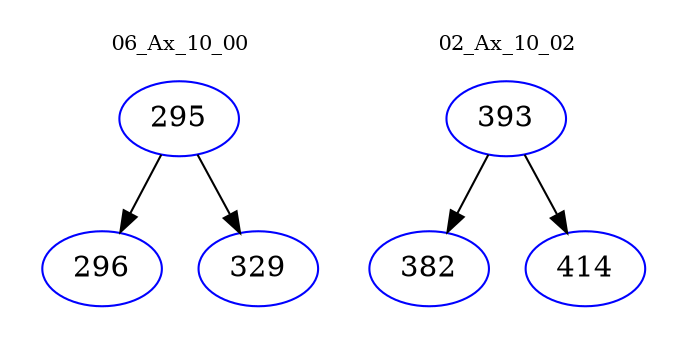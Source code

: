 digraph{
subgraph cluster_0 {
color = white
label = "06_Ax_10_00";
fontsize=10;
T0_295 [label="295", color="blue"]
T0_295 -> T0_296 [color="black"]
T0_296 [label="296", color="blue"]
T0_295 -> T0_329 [color="black"]
T0_329 [label="329", color="blue"]
}
subgraph cluster_1 {
color = white
label = "02_Ax_10_02";
fontsize=10;
T1_393 [label="393", color="blue"]
T1_393 -> T1_382 [color="black"]
T1_382 [label="382", color="blue"]
T1_393 -> T1_414 [color="black"]
T1_414 [label="414", color="blue"]
}
}
